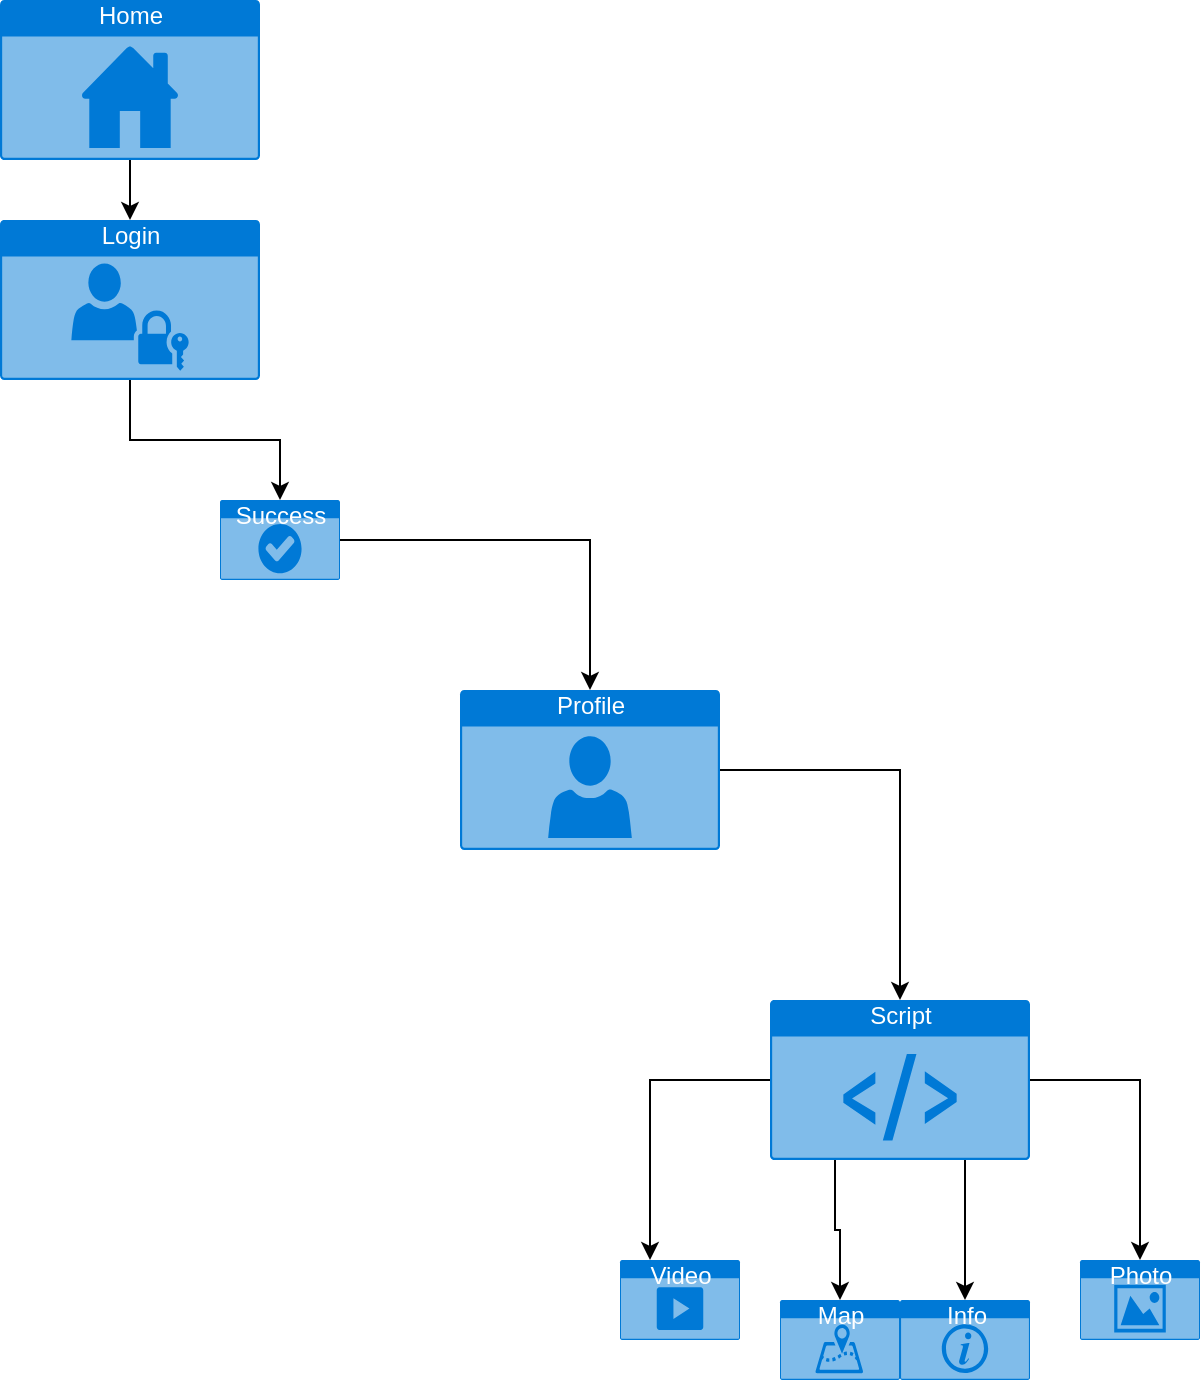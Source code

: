 <mxfile version="14.2.9" type="github">
  <diagram id="bZTbZ5O3OS-NT0CGZMS1" name="Page-1">
    <mxGraphModel dx="946" dy="557" grid="1" gridSize="10" guides="1" tooltips="1" connect="1" arrows="1" fold="1" page="1" pageScale="1" pageWidth="2336" pageHeight="1654" math="0" shadow="0">
      <root>
        <mxCell id="0" />
        <mxCell id="1" parent="0" />
        <mxCell id="xK0-ojXZeJw3lbWUg3sg-16" style="edgeStyle=orthogonalEdgeStyle;rounded=0;orthogonalLoop=1;jettySize=auto;html=1;entryX=0.5;entryY=0;entryDx=0;entryDy=0;entryPerimeter=0;" edge="1" parent="1" source="xK0-ojXZeJw3lbWUg3sg-1" target="xK0-ojXZeJw3lbWUg3sg-4">
          <mxGeometry relative="1" as="geometry" />
        </mxCell>
        <mxCell id="xK0-ojXZeJw3lbWUg3sg-1" value="Home" style="html=1;strokeColor=none;fillColor=#0079D6;labelPosition=center;verticalLabelPosition=middle;verticalAlign=top;align=center;fontSize=12;outlineConnect=0;spacingTop=-6;fontColor=#FFFFFF;shape=mxgraph.sitemap.home;" vertex="1" parent="1">
          <mxGeometry x="430" width="130" height="80" as="geometry" />
        </mxCell>
        <mxCell id="xK0-ojXZeJw3lbWUg3sg-19" style="edgeStyle=orthogonalEdgeStyle;rounded=0;orthogonalLoop=1;jettySize=auto;html=1;entryX=0.5;entryY=0;entryDx=0;entryDy=0;entryPerimeter=0;" edge="1" parent="1" source="xK0-ojXZeJw3lbWUg3sg-4" target="xK0-ojXZeJw3lbWUg3sg-13">
          <mxGeometry relative="1" as="geometry" />
        </mxCell>
        <mxCell id="xK0-ojXZeJw3lbWUg3sg-4" value="Login" style="html=1;strokeColor=none;fillColor=#0079D6;labelPosition=center;verticalLabelPosition=middle;verticalAlign=top;align=center;fontSize=12;outlineConnect=0;spacingTop=-6;fontColor=#FFFFFF;shape=mxgraph.sitemap.login;" vertex="1" parent="1">
          <mxGeometry x="430" y="110" width="130" height="80" as="geometry" />
        </mxCell>
        <mxCell id="xK0-ojXZeJw3lbWUg3sg-5" value="Map" style="html=1;strokeColor=none;fillColor=#0079D6;labelPosition=center;verticalLabelPosition=middle;verticalAlign=top;align=center;fontSize=12;outlineConnect=0;spacingTop=-6;fontColor=#FFFFFF;shape=mxgraph.sitemap.map;" vertex="1" parent="1">
          <mxGeometry x="820" y="650" width="60" height="40" as="geometry" />
        </mxCell>
        <mxCell id="xK0-ojXZeJw3lbWUg3sg-6" value="Photo" style="html=1;strokeColor=none;fillColor=#0079D6;labelPosition=center;verticalLabelPosition=middle;verticalAlign=top;align=center;fontSize=12;outlineConnect=0;spacingTop=-6;fontColor=#FFFFFF;shape=mxgraph.sitemap.photo;" vertex="1" parent="1">
          <mxGeometry x="970" y="630" width="60" height="40" as="geometry" />
        </mxCell>
        <mxCell id="xK0-ojXZeJw3lbWUg3sg-32" style="edgeStyle=orthogonalEdgeStyle;rounded=0;orthogonalLoop=1;jettySize=auto;html=1;entryX=0.5;entryY=0;entryDx=0;entryDy=0;entryPerimeter=0;startArrow=none;startFill=0;endArrow=classic;endFill=1;" edge="1" parent="1" source="xK0-ojXZeJw3lbWUg3sg-8" target="xK0-ojXZeJw3lbWUg3sg-12">
          <mxGeometry relative="1" as="geometry" />
        </mxCell>
        <mxCell id="xK0-ojXZeJw3lbWUg3sg-8" value="Profile" style="html=1;strokeColor=none;fillColor=#0079D6;labelPosition=center;verticalLabelPosition=middle;verticalAlign=top;align=center;fontSize=12;outlineConnect=0;spacingTop=-6;fontColor=#FFFFFF;shape=mxgraph.sitemap.profile;" vertex="1" parent="1">
          <mxGeometry x="660" y="345" width="130" height="80" as="geometry" />
        </mxCell>
        <mxCell id="xK0-ojXZeJw3lbWUg3sg-10" value="Video" style="html=1;strokeColor=none;fillColor=#0079D6;labelPosition=center;verticalLabelPosition=middle;verticalAlign=top;align=center;fontSize=12;outlineConnect=0;spacingTop=-6;fontColor=#FFFFFF;shape=mxgraph.sitemap.video;" vertex="1" parent="1">
          <mxGeometry x="740" y="630" width="60" height="40" as="geometry" />
        </mxCell>
        <mxCell id="xK0-ojXZeJw3lbWUg3sg-34" style="edgeStyle=orthogonalEdgeStyle;rounded=0;orthogonalLoop=1;jettySize=auto;html=1;entryX=0.25;entryY=0;entryDx=0;entryDy=0;entryPerimeter=0;startArrow=none;startFill=0;endArrow=classic;endFill=1;" edge="1" parent="1" source="xK0-ojXZeJw3lbWUg3sg-12" target="xK0-ojXZeJw3lbWUg3sg-10">
          <mxGeometry relative="1" as="geometry" />
        </mxCell>
        <mxCell id="xK0-ojXZeJw3lbWUg3sg-36" style="edgeStyle=orthogonalEdgeStyle;rounded=0;orthogonalLoop=1;jettySize=auto;html=1;startArrow=none;startFill=0;endArrow=classic;endFill=1;" edge="1" parent="1" source="xK0-ojXZeJw3lbWUg3sg-12" target="xK0-ojXZeJw3lbWUg3sg-6">
          <mxGeometry relative="1" as="geometry" />
        </mxCell>
        <mxCell id="xK0-ojXZeJw3lbWUg3sg-37" style="edgeStyle=orthogonalEdgeStyle;rounded=0;orthogonalLoop=1;jettySize=auto;html=1;startArrow=none;startFill=0;endArrow=classic;endFill=1;exitX=0.25;exitY=1;exitDx=0;exitDy=0;exitPerimeter=0;" edge="1" parent="1" source="xK0-ojXZeJw3lbWUg3sg-12" target="xK0-ojXZeJw3lbWUg3sg-5">
          <mxGeometry relative="1" as="geometry" />
        </mxCell>
        <mxCell id="xK0-ojXZeJw3lbWUg3sg-12" value="Script" style="html=1;strokeColor=none;fillColor=#0079D6;labelPosition=center;verticalLabelPosition=middle;verticalAlign=top;align=center;fontSize=12;outlineConnect=0;spacingTop=-6;fontColor=#FFFFFF;shape=mxgraph.sitemap.script;" vertex="1" parent="1">
          <mxGeometry x="815" y="500" width="130" height="80" as="geometry" />
        </mxCell>
        <mxCell id="xK0-ojXZeJw3lbWUg3sg-28" style="edgeStyle=orthogonalEdgeStyle;rounded=0;orthogonalLoop=1;jettySize=auto;html=1;entryX=0.5;entryY=0;entryDx=0;entryDy=0;entryPerimeter=0;startArrow=none;startFill=0;endArrow=classic;endFill=1;" edge="1" parent="1" source="xK0-ojXZeJw3lbWUg3sg-13" target="xK0-ojXZeJw3lbWUg3sg-8">
          <mxGeometry relative="1" as="geometry" />
        </mxCell>
        <mxCell id="xK0-ojXZeJw3lbWUg3sg-13" value="Success" style="html=1;strokeColor=none;fillColor=#0079D6;labelPosition=center;verticalLabelPosition=middle;verticalAlign=top;align=center;fontSize=12;outlineConnect=0;spacingTop=-6;fontColor=#FFFFFF;shape=mxgraph.sitemap.success;" vertex="1" parent="1">
          <mxGeometry x="540" y="250" width="60" height="40" as="geometry" />
        </mxCell>
        <mxCell id="xK0-ojXZeJw3lbWUg3sg-33" value="Info" style="html=1;strokeColor=none;fillColor=#0079D6;labelPosition=center;verticalLabelPosition=middle;verticalAlign=top;align=center;fontSize=12;outlineConnect=0;spacingTop=-6;fontColor=#FFFFFF;shape=mxgraph.sitemap.info;" vertex="1" parent="1">
          <mxGeometry x="880" y="650" width="65" height="40" as="geometry" />
        </mxCell>
        <mxCell id="xK0-ojXZeJw3lbWUg3sg-39" value="" style="endArrow=classic;html=1;exitX=0.75;exitY=1;exitDx=0;exitDy=0;exitPerimeter=0;endFill=1;" edge="1" parent="1" source="xK0-ojXZeJw3lbWUg3sg-12" target="xK0-ojXZeJw3lbWUg3sg-33">
          <mxGeometry width="50" height="50" relative="1" as="geometry">
            <mxPoint x="640" y="580" as="sourcePoint" />
            <mxPoint x="690" y="530" as="targetPoint" />
          </mxGeometry>
        </mxCell>
      </root>
    </mxGraphModel>
  </diagram>
</mxfile>
